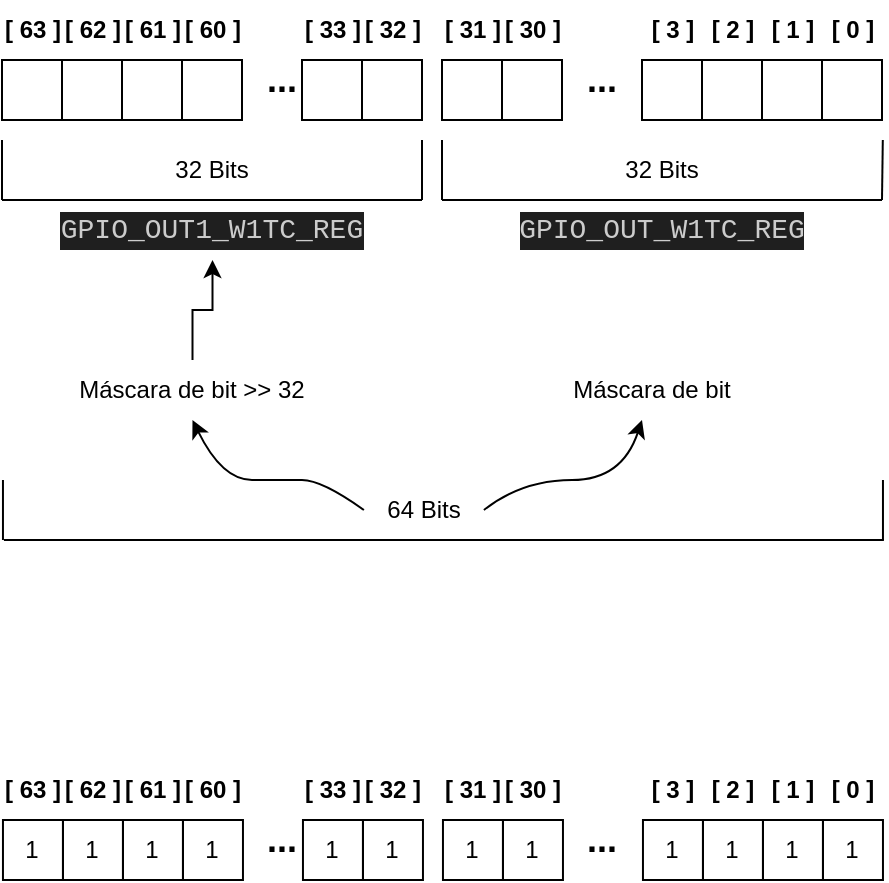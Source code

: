 <mxfile version="24.7.5">
  <diagram name="Página-1" id="Ep8F9bBMKTazCoBFnDx1">
    <mxGraphModel dx="322" dy="143" grid="1" gridSize="10" guides="1" tooltips="1" connect="1" arrows="1" fold="1" page="1" pageScale="1" pageWidth="827" pageHeight="1169" math="0" shadow="0">
      <root>
        <mxCell id="0" />
        <mxCell id="1" parent="0" />
        <mxCell id="Hl11qXCXUWjnZt11IVYD-52" value="" style="rounded=0;whiteSpace=wrap;html=1;shadow=0;strokeColor=default;align=center;verticalAlign=middle;fontFamily=Helvetica;fontSize=12;fontColor=default;fillColor=none;" vertex="1" parent="1">
          <mxGeometry x="360" y="110" width="30" height="30" as="geometry" />
        </mxCell>
        <mxCell id="Hl11qXCXUWjnZt11IVYD-53" value="[ 63 ]" style="text;strokeColor=none;fillColor=none;html=1;fontSize=12;fontStyle=1;verticalAlign=middle;align=center;fontFamily=Helvetica;fontColor=default;" vertex="1" parent="1">
          <mxGeometry x="360" y="80" width="30" height="30" as="geometry" />
        </mxCell>
        <mxCell id="Hl11qXCXUWjnZt11IVYD-54" value="" style="rounded=0;whiteSpace=wrap;html=1;shadow=0;strokeColor=default;align=center;verticalAlign=middle;fontFamily=Helvetica;fontSize=12;fontColor=default;fillColor=none;" vertex="1" parent="1">
          <mxGeometry x="390" y="110" width="30" height="30" as="geometry" />
        </mxCell>
        <mxCell id="Hl11qXCXUWjnZt11IVYD-55" value="[ 62 ]" style="text;strokeColor=none;fillColor=none;html=1;fontSize=12;fontStyle=1;verticalAlign=middle;align=center;fontFamily=Helvetica;fontColor=default;" vertex="1" parent="1">
          <mxGeometry x="390" y="80" width="30" height="30" as="geometry" />
        </mxCell>
        <mxCell id="Hl11qXCXUWjnZt11IVYD-56" value="" style="rounded=0;whiteSpace=wrap;html=1;shadow=0;strokeColor=default;align=center;verticalAlign=middle;fontFamily=Helvetica;fontSize=12;fontColor=default;fillColor=none;" vertex="1" parent="1">
          <mxGeometry x="420" y="110" width="30" height="30" as="geometry" />
        </mxCell>
        <mxCell id="Hl11qXCXUWjnZt11IVYD-57" value="[ 61 ]" style="text;strokeColor=none;fillColor=none;html=1;fontSize=12;fontStyle=1;verticalAlign=middle;align=center;fontFamily=Helvetica;fontColor=default;" vertex="1" parent="1">
          <mxGeometry x="420" y="80" width="30" height="30" as="geometry" />
        </mxCell>
        <mxCell id="Hl11qXCXUWjnZt11IVYD-58" value="" style="rounded=0;whiteSpace=wrap;html=1;shadow=0;strokeColor=default;align=center;verticalAlign=middle;fontFamily=Helvetica;fontSize=12;fontColor=default;fillColor=none;" vertex="1" parent="1">
          <mxGeometry x="450" y="110" width="30" height="30" as="geometry" />
        </mxCell>
        <mxCell id="Hl11qXCXUWjnZt11IVYD-59" value="[ 60 ]" style="text;strokeColor=none;fillColor=none;html=1;fontSize=12;fontStyle=1;verticalAlign=middle;align=center;fontFamily=Helvetica;fontColor=default;" vertex="1" parent="1">
          <mxGeometry x="450" y="80" width="30" height="30" as="geometry" />
        </mxCell>
        <mxCell id="Hl11qXCXUWjnZt11IVYD-60" value="" style="rounded=0;whiteSpace=wrap;html=1;shadow=0;strokeColor=default;align=center;verticalAlign=middle;fontFamily=Helvetica;fontSize=12;fontColor=default;fillColor=none;" vertex="1" parent="1">
          <mxGeometry x="680" y="110" width="30" height="30" as="geometry" />
        </mxCell>
        <mxCell id="Hl11qXCXUWjnZt11IVYD-61" value="[ 3 ]" style="text;strokeColor=none;fillColor=none;html=1;fontSize=12;fontStyle=1;verticalAlign=middle;align=center;fontFamily=Helvetica;fontColor=default;" vertex="1" parent="1">
          <mxGeometry x="680" y="80" width="30" height="30" as="geometry" />
        </mxCell>
        <mxCell id="Hl11qXCXUWjnZt11IVYD-62" value="" style="rounded=0;whiteSpace=wrap;html=1;shadow=0;strokeColor=default;align=center;verticalAlign=middle;fontFamily=Helvetica;fontSize=12;fontColor=default;fillColor=none;" vertex="1" parent="1">
          <mxGeometry x="710" y="110" width="30" height="30" as="geometry" />
        </mxCell>
        <mxCell id="Hl11qXCXUWjnZt11IVYD-63" value="[ 2 ]" style="text;strokeColor=none;fillColor=none;html=1;fontSize=12;fontStyle=1;verticalAlign=middle;align=center;fontFamily=Helvetica;fontColor=default;" vertex="1" parent="1">
          <mxGeometry x="710" y="80" width="30" height="30" as="geometry" />
        </mxCell>
        <mxCell id="Hl11qXCXUWjnZt11IVYD-64" value="" style="rounded=0;whiteSpace=wrap;html=1;shadow=0;strokeColor=default;align=center;verticalAlign=middle;fontFamily=Helvetica;fontSize=12;fontColor=default;fillColor=none;" vertex="1" parent="1">
          <mxGeometry x="740" y="110" width="30" height="30" as="geometry" />
        </mxCell>
        <mxCell id="Hl11qXCXUWjnZt11IVYD-65" value="[ 1 ]" style="text;strokeColor=none;fillColor=none;html=1;fontSize=12;fontStyle=1;verticalAlign=middle;align=center;fontFamily=Helvetica;fontColor=default;" vertex="1" parent="1">
          <mxGeometry x="740" y="80" width="30" height="30" as="geometry" />
        </mxCell>
        <mxCell id="Hl11qXCXUWjnZt11IVYD-66" value="" style="rounded=0;whiteSpace=wrap;html=1;shadow=0;strokeColor=default;align=center;verticalAlign=middle;fontFamily=Helvetica;fontSize=12;fontColor=default;fillColor=none;" vertex="1" parent="1">
          <mxGeometry x="770" y="110" width="30" height="30" as="geometry" />
        </mxCell>
        <mxCell id="Hl11qXCXUWjnZt11IVYD-67" value="[ 0 ]" style="text;strokeColor=none;fillColor=none;html=1;fontSize=12;fontStyle=1;verticalAlign=middle;align=center;fontFamily=Helvetica;fontColor=default;" vertex="1" parent="1">
          <mxGeometry x="770" y="80" width="30" height="30" as="geometry" />
        </mxCell>
        <mxCell id="Hl11qXCXUWjnZt11IVYD-68" value="" style="rounded=0;whiteSpace=wrap;html=1;shadow=0;strokeColor=default;align=center;verticalAlign=middle;fontFamily=Helvetica;fontSize=12;fontColor=default;fillColor=none;" vertex="1" parent="1">
          <mxGeometry x="510" y="110" width="30" height="30" as="geometry" />
        </mxCell>
        <mxCell id="Hl11qXCXUWjnZt11IVYD-69" value="[ 33 ]" style="text;strokeColor=none;fillColor=none;html=1;fontSize=12;fontStyle=1;verticalAlign=middle;align=center;fontFamily=Helvetica;fontColor=default;" vertex="1" parent="1">
          <mxGeometry x="510" y="80" width="30" height="30" as="geometry" />
        </mxCell>
        <mxCell id="Hl11qXCXUWjnZt11IVYD-70" value="" style="rounded=0;whiteSpace=wrap;html=1;shadow=0;strokeColor=default;align=center;verticalAlign=middle;fontFamily=Helvetica;fontSize=12;fontColor=default;fillColor=none;" vertex="1" parent="1">
          <mxGeometry x="540" y="110" width="30" height="30" as="geometry" />
        </mxCell>
        <mxCell id="Hl11qXCXUWjnZt11IVYD-71" value="[ 32 ]" style="text;strokeColor=none;fillColor=none;html=1;fontSize=12;fontStyle=1;verticalAlign=middle;align=center;fontFamily=Helvetica;fontColor=default;" vertex="1" parent="1">
          <mxGeometry x="540" y="80" width="30" height="30" as="geometry" />
        </mxCell>
        <mxCell id="Hl11qXCXUWjnZt11IVYD-72" value="" style="rounded=0;whiteSpace=wrap;html=1;shadow=0;strokeColor=default;align=center;verticalAlign=middle;fontFamily=Helvetica;fontSize=12;fontColor=default;fillColor=none;" vertex="1" parent="1">
          <mxGeometry x="580" y="110" width="30" height="30" as="geometry" />
        </mxCell>
        <mxCell id="Hl11qXCXUWjnZt11IVYD-73" value="[ 31 ]" style="text;strokeColor=none;fillColor=none;html=1;fontSize=12;fontStyle=1;verticalAlign=middle;align=center;fontFamily=Helvetica;fontColor=default;" vertex="1" parent="1">
          <mxGeometry x="580" y="80" width="30" height="30" as="geometry" />
        </mxCell>
        <mxCell id="Hl11qXCXUWjnZt11IVYD-74" value="" style="rounded=0;whiteSpace=wrap;html=1;shadow=0;strokeColor=default;align=center;verticalAlign=middle;fontFamily=Helvetica;fontSize=12;fontColor=default;fillColor=none;" vertex="1" parent="1">
          <mxGeometry x="610" y="110" width="30" height="30" as="geometry" />
        </mxCell>
        <mxCell id="Hl11qXCXUWjnZt11IVYD-75" value="[ 30 ]" style="text;strokeColor=none;fillColor=none;html=1;fontSize=12;fontStyle=1;verticalAlign=middle;align=center;fontFamily=Helvetica;fontColor=default;" vertex="1" parent="1">
          <mxGeometry x="610" y="80" width="30" height="30" as="geometry" />
        </mxCell>
        <mxCell id="Hl11qXCXUWjnZt11IVYD-76" value="&lt;b&gt;&lt;font style=&quot;font-size: 18px;&quot;&gt;...&lt;/font&gt;&lt;/b&gt;" style="text;html=1;align=center;verticalAlign=middle;whiteSpace=wrap;rounded=0;fontFamily=Helvetica;fontSize=12;fontColor=default;" vertex="1" parent="1">
          <mxGeometry x="480" y="110" width="40" height="20" as="geometry" />
        </mxCell>
        <mxCell id="Hl11qXCXUWjnZt11IVYD-77" value="&lt;b&gt;&lt;font style=&quot;font-size: 18px;&quot;&gt;...&lt;/font&gt;&lt;/b&gt;" style="text;html=1;align=center;verticalAlign=middle;whiteSpace=wrap;rounded=0;fontFamily=Helvetica;fontSize=12;fontColor=default;" vertex="1" parent="1">
          <mxGeometry x="640" y="110" width="40" height="20" as="geometry" />
        </mxCell>
        <mxCell id="Hl11qXCXUWjnZt11IVYD-78" value="" style="endArrow=none;html=1;rounded=0;fontFamily=Helvetica;fontSize=12;fontColor=default;" edge="1" parent="1">
          <mxGeometry width="50" height="50" relative="1" as="geometry">
            <mxPoint x="360" y="180" as="sourcePoint" />
            <mxPoint x="360" y="150" as="targetPoint" />
          </mxGeometry>
        </mxCell>
        <mxCell id="Hl11qXCXUWjnZt11IVYD-79" value="" style="endArrow=none;html=1;rounded=0;fontFamily=Helvetica;fontSize=12;fontColor=default;" edge="1" parent="1">
          <mxGeometry width="50" height="50" relative="1" as="geometry">
            <mxPoint x="800" y="180" as="sourcePoint" />
            <mxPoint x="800" y="150" as="targetPoint" />
            <Array as="points">
              <mxPoint x="800.4" y="150" />
            </Array>
          </mxGeometry>
        </mxCell>
        <mxCell id="Hl11qXCXUWjnZt11IVYD-80" value="" style="endArrow=none;html=1;rounded=0;fontFamily=Helvetica;fontSize=12;fontColor=default;" edge="1" parent="1">
          <mxGeometry width="50" height="50" relative="1" as="geometry">
            <mxPoint x="360" y="180" as="sourcePoint" />
            <mxPoint x="570" y="180" as="targetPoint" />
          </mxGeometry>
        </mxCell>
        <mxCell id="Hl11qXCXUWjnZt11IVYD-81" value="" style="endArrow=none;html=1;rounded=0;fontFamily=Helvetica;fontSize=12;fontColor=default;" edge="1" parent="1">
          <mxGeometry width="50" height="50" relative="1" as="geometry">
            <mxPoint x="580" y="180" as="sourcePoint" />
            <mxPoint x="580" y="150" as="targetPoint" />
          </mxGeometry>
        </mxCell>
        <mxCell id="Hl11qXCXUWjnZt11IVYD-82" value="" style="endArrow=none;html=1;rounded=0;fontFamily=Helvetica;fontSize=12;fontColor=default;" edge="1" parent="1">
          <mxGeometry width="50" height="50" relative="1" as="geometry">
            <mxPoint x="570" y="180" as="sourcePoint" />
            <mxPoint x="570" y="150" as="targetPoint" />
          </mxGeometry>
        </mxCell>
        <mxCell id="Hl11qXCXUWjnZt11IVYD-83" value="" style="endArrow=none;html=1;rounded=0;fontFamily=Helvetica;fontSize=12;fontColor=default;" edge="1" parent="1">
          <mxGeometry width="50" height="50" relative="1" as="geometry">
            <mxPoint x="580" y="180" as="sourcePoint" />
            <mxPoint x="800" y="180" as="targetPoint" />
          </mxGeometry>
        </mxCell>
        <mxCell id="Hl11qXCXUWjnZt11IVYD-84" value="" style="endArrow=none;html=1;rounded=0;fontFamily=Helvetica;fontSize=12;fontColor=default;" edge="1" parent="1">
          <mxGeometry width="50" height="50" relative="1" as="geometry">
            <mxPoint x="360.48" y="350" as="sourcePoint" />
            <mxPoint x="360.48" y="320" as="targetPoint" />
          </mxGeometry>
        </mxCell>
        <mxCell id="Hl11qXCXUWjnZt11IVYD-85" value="" style="endArrow=none;html=1;rounded=0;fontFamily=Helvetica;fontSize=12;fontColor=default;" edge="1" parent="1">
          <mxGeometry width="50" height="50" relative="1" as="geometry">
            <mxPoint x="800.48" y="350" as="sourcePoint" />
            <mxPoint x="800.48" y="320" as="targetPoint" />
          </mxGeometry>
        </mxCell>
        <mxCell id="Hl11qXCXUWjnZt11IVYD-86" value="" style="endArrow=none;html=1;rounded=0;fontFamily=Helvetica;fontSize=12;fontColor=default;" edge="1" parent="1">
          <mxGeometry width="50" height="50" relative="1" as="geometry">
            <mxPoint x="360.96" y="350" as="sourcePoint" />
            <mxPoint x="800.96" y="350" as="targetPoint" />
          </mxGeometry>
        </mxCell>
        <mxCell id="Hl11qXCXUWjnZt11IVYD-87" value="32 Bits" style="text;html=1;align=center;verticalAlign=middle;whiteSpace=wrap;rounded=0;fontFamily=Helvetica;fontSize=12;fontColor=default;" vertex="1" parent="1">
          <mxGeometry x="435" y="150" width="60" height="30" as="geometry" />
        </mxCell>
        <mxCell id="Hl11qXCXUWjnZt11IVYD-88" value="32 Bits" style="text;html=1;align=center;verticalAlign=middle;whiteSpace=wrap;rounded=0;fontFamily=Helvetica;fontSize=12;fontColor=default;" vertex="1" parent="1">
          <mxGeometry x="660" y="150" width="60" height="30" as="geometry" />
        </mxCell>
        <mxCell id="Hl11qXCXUWjnZt11IVYD-89" value="64 Bits" style="text;html=1;align=center;verticalAlign=middle;whiteSpace=wrap;rounded=0;fontFamily=Helvetica;fontSize=12;fontColor=default;" vertex="1" parent="1">
          <mxGeometry x="540.96" y="320" width="60" height="30" as="geometry" />
        </mxCell>
        <mxCell id="Hl11qXCXUWjnZt11IVYD-102" value="1" style="rounded=0;whiteSpace=wrap;html=1;shadow=0;strokeColor=default;align=center;verticalAlign=middle;fontFamily=Helvetica;fontSize=12;fontColor=default;fillColor=none;" vertex="1" parent="1">
          <mxGeometry x="360.48" y="490" width="30" height="30" as="geometry" />
        </mxCell>
        <mxCell id="Hl11qXCXUWjnZt11IVYD-103" value="[ 63 ]" style="text;strokeColor=none;fillColor=none;html=1;fontSize=12;fontStyle=1;verticalAlign=middle;align=center;fontFamily=Helvetica;fontColor=default;" vertex="1" parent="1">
          <mxGeometry x="360.48" y="460" width="30" height="30" as="geometry" />
        </mxCell>
        <mxCell id="Hl11qXCXUWjnZt11IVYD-104" value="1" style="rounded=0;whiteSpace=wrap;html=1;shadow=0;strokeColor=default;align=center;verticalAlign=middle;fontFamily=Helvetica;fontSize=12;fontColor=default;fillColor=none;" vertex="1" parent="1">
          <mxGeometry x="390.48" y="490" width="30" height="30" as="geometry" />
        </mxCell>
        <mxCell id="Hl11qXCXUWjnZt11IVYD-105" value="[ 62 ]" style="text;strokeColor=none;fillColor=none;html=1;fontSize=12;fontStyle=1;verticalAlign=middle;align=center;fontFamily=Helvetica;fontColor=default;" vertex="1" parent="1">
          <mxGeometry x="390.48" y="460" width="30" height="30" as="geometry" />
        </mxCell>
        <mxCell id="Hl11qXCXUWjnZt11IVYD-106" value="1" style="rounded=0;whiteSpace=wrap;html=1;shadow=0;strokeColor=default;align=center;verticalAlign=middle;fontFamily=Helvetica;fontSize=12;fontColor=default;fillColor=none;" vertex="1" parent="1">
          <mxGeometry x="420.48" y="490" width="30" height="30" as="geometry" />
        </mxCell>
        <mxCell id="Hl11qXCXUWjnZt11IVYD-107" value="[ 61 ]" style="text;strokeColor=none;fillColor=none;html=1;fontSize=12;fontStyle=1;verticalAlign=middle;align=center;fontFamily=Helvetica;fontColor=default;" vertex="1" parent="1">
          <mxGeometry x="420.48" y="460" width="30" height="30" as="geometry" />
        </mxCell>
        <mxCell id="Hl11qXCXUWjnZt11IVYD-108" value="1" style="rounded=0;whiteSpace=wrap;html=1;shadow=0;strokeColor=default;align=center;verticalAlign=middle;fontFamily=Helvetica;fontSize=12;fontColor=default;fillColor=none;" vertex="1" parent="1">
          <mxGeometry x="450.48" y="490" width="30" height="30" as="geometry" />
        </mxCell>
        <mxCell id="Hl11qXCXUWjnZt11IVYD-109" value="[ 60 ]" style="text;strokeColor=none;fillColor=none;html=1;fontSize=12;fontStyle=1;verticalAlign=middle;align=center;fontFamily=Helvetica;fontColor=default;" vertex="1" parent="1">
          <mxGeometry x="450.48" y="460" width="30" height="30" as="geometry" />
        </mxCell>
        <mxCell id="Hl11qXCXUWjnZt11IVYD-110" value="1" style="rounded=0;whiteSpace=wrap;html=1;shadow=0;strokeColor=default;align=center;verticalAlign=middle;fontFamily=Helvetica;fontSize=12;fontColor=default;fillColor=none;" vertex="1" parent="1">
          <mxGeometry x="680.48" y="490" width="30" height="30" as="geometry" />
        </mxCell>
        <mxCell id="Hl11qXCXUWjnZt11IVYD-111" value="[ 3 ]" style="text;strokeColor=none;fillColor=none;html=1;fontSize=12;fontStyle=1;verticalAlign=middle;align=center;fontFamily=Helvetica;fontColor=default;" vertex="1" parent="1">
          <mxGeometry x="680.48" y="460" width="30" height="30" as="geometry" />
        </mxCell>
        <mxCell id="Hl11qXCXUWjnZt11IVYD-112" value="1" style="rounded=0;whiteSpace=wrap;html=1;shadow=0;strokeColor=default;align=center;verticalAlign=middle;fontFamily=Helvetica;fontSize=12;fontColor=default;fillColor=none;" vertex="1" parent="1">
          <mxGeometry x="710.48" y="490" width="30" height="30" as="geometry" />
        </mxCell>
        <mxCell id="Hl11qXCXUWjnZt11IVYD-113" value="[ 2 ]" style="text;strokeColor=none;fillColor=none;html=1;fontSize=12;fontStyle=1;verticalAlign=middle;align=center;fontFamily=Helvetica;fontColor=default;" vertex="1" parent="1">
          <mxGeometry x="710.48" y="460" width="30" height="30" as="geometry" />
        </mxCell>
        <mxCell id="Hl11qXCXUWjnZt11IVYD-114" value="1" style="rounded=0;whiteSpace=wrap;html=1;shadow=0;strokeColor=default;align=center;verticalAlign=middle;fontFamily=Helvetica;fontSize=12;fontColor=default;fillColor=none;" vertex="1" parent="1">
          <mxGeometry x="740.48" y="490" width="30" height="30" as="geometry" />
        </mxCell>
        <mxCell id="Hl11qXCXUWjnZt11IVYD-115" value="[ 1 ]" style="text;strokeColor=none;fillColor=none;html=1;fontSize=12;fontStyle=1;verticalAlign=middle;align=center;fontFamily=Helvetica;fontColor=default;" vertex="1" parent="1">
          <mxGeometry x="740.48" y="460" width="30" height="30" as="geometry" />
        </mxCell>
        <mxCell id="Hl11qXCXUWjnZt11IVYD-116" value="1" style="rounded=0;whiteSpace=wrap;html=1;shadow=0;strokeColor=default;align=center;verticalAlign=middle;fontFamily=Helvetica;fontSize=12;fontColor=default;fillColor=none;" vertex="1" parent="1">
          <mxGeometry x="770.48" y="490" width="30" height="30" as="geometry" />
        </mxCell>
        <mxCell id="Hl11qXCXUWjnZt11IVYD-117" value="[ 0 ]" style="text;strokeColor=none;fillColor=none;html=1;fontSize=12;fontStyle=1;verticalAlign=middle;align=center;fontFamily=Helvetica;fontColor=default;" vertex="1" parent="1">
          <mxGeometry x="770.48" y="460" width="30" height="30" as="geometry" />
        </mxCell>
        <mxCell id="Hl11qXCXUWjnZt11IVYD-118" value="1" style="rounded=0;whiteSpace=wrap;html=1;shadow=0;strokeColor=default;align=center;verticalAlign=middle;fontFamily=Helvetica;fontSize=12;fontColor=default;fillColor=none;" vertex="1" parent="1">
          <mxGeometry x="510.48" y="490" width="30" height="30" as="geometry" />
        </mxCell>
        <mxCell id="Hl11qXCXUWjnZt11IVYD-119" value="[ 33 ]" style="text;strokeColor=none;fillColor=none;html=1;fontSize=12;fontStyle=1;verticalAlign=middle;align=center;fontFamily=Helvetica;fontColor=default;" vertex="1" parent="1">
          <mxGeometry x="510.48" y="460" width="30" height="30" as="geometry" />
        </mxCell>
        <mxCell id="Hl11qXCXUWjnZt11IVYD-120" value="1" style="rounded=0;whiteSpace=wrap;html=1;shadow=0;strokeColor=default;align=center;verticalAlign=middle;fontFamily=Helvetica;fontSize=12;fontColor=default;fillColor=none;" vertex="1" parent="1">
          <mxGeometry x="540.48" y="490" width="30" height="30" as="geometry" />
        </mxCell>
        <mxCell id="Hl11qXCXUWjnZt11IVYD-121" value="[ 32 ]" style="text;strokeColor=none;fillColor=none;html=1;fontSize=12;fontStyle=1;verticalAlign=middle;align=center;fontFamily=Helvetica;fontColor=default;" vertex="1" parent="1">
          <mxGeometry x="540.48" y="460" width="30" height="30" as="geometry" />
        </mxCell>
        <mxCell id="Hl11qXCXUWjnZt11IVYD-122" value="1" style="rounded=0;whiteSpace=wrap;html=1;shadow=0;strokeColor=default;align=center;verticalAlign=middle;fontFamily=Helvetica;fontSize=12;fontColor=default;fillColor=none;" vertex="1" parent="1">
          <mxGeometry x="580.48" y="490" width="30" height="30" as="geometry" />
        </mxCell>
        <mxCell id="Hl11qXCXUWjnZt11IVYD-123" value="[ 31 ]" style="text;strokeColor=none;fillColor=none;html=1;fontSize=12;fontStyle=1;verticalAlign=middle;align=center;fontFamily=Helvetica;fontColor=default;" vertex="1" parent="1">
          <mxGeometry x="580.48" y="460" width="30" height="30" as="geometry" />
        </mxCell>
        <mxCell id="Hl11qXCXUWjnZt11IVYD-124" value="1" style="rounded=0;whiteSpace=wrap;html=1;shadow=0;strokeColor=default;align=center;verticalAlign=middle;fontFamily=Helvetica;fontSize=12;fontColor=default;fillColor=none;" vertex="1" parent="1">
          <mxGeometry x="610.48" y="490" width="30" height="30" as="geometry" />
        </mxCell>
        <mxCell id="Hl11qXCXUWjnZt11IVYD-125" value="[ 30 ]" style="text;strokeColor=none;fillColor=none;html=1;fontSize=12;fontStyle=1;verticalAlign=middle;align=center;fontFamily=Helvetica;fontColor=default;" vertex="1" parent="1">
          <mxGeometry x="610.48" y="460" width="30" height="30" as="geometry" />
        </mxCell>
        <mxCell id="Hl11qXCXUWjnZt11IVYD-126" value="&lt;b&gt;&lt;font style=&quot;font-size: 18px;&quot;&gt;...&lt;/font&gt;&lt;/b&gt;" style="text;html=1;align=center;verticalAlign=middle;whiteSpace=wrap;rounded=0;fontFamily=Helvetica;fontSize=12;fontColor=default;" vertex="1" parent="1">
          <mxGeometry x="480.48" y="490" width="40" height="20" as="geometry" />
        </mxCell>
        <mxCell id="Hl11qXCXUWjnZt11IVYD-127" value="&lt;b&gt;&lt;font style=&quot;font-size: 18px;&quot;&gt;...&lt;/font&gt;&lt;/b&gt;" style="text;html=1;align=center;verticalAlign=middle;whiteSpace=wrap;rounded=0;fontFamily=Helvetica;fontSize=12;fontColor=default;" vertex="1" parent="1">
          <mxGeometry x="640.48" y="490" width="40" height="20" as="geometry" />
        </mxCell>
        <mxCell id="Hl11qXCXUWjnZt11IVYD-129" value="&lt;div style=&quot;color: rgb(204, 204, 204); background-color: rgb(31, 31, 31); font-family: Consolas, &amp;quot;Courier New&amp;quot;, monospace; font-size: 14px; line-height: 19px; white-space: pre;&quot;&gt;GPIO_OUT_W1TC_REG&lt;/div&gt;" style="text;html=1;align=center;verticalAlign=middle;whiteSpace=wrap;rounded=0;fontFamily=Helvetica;fontSize=12;fontColor=default;" vertex="1" parent="1">
          <mxGeometry x="580" y="180" width="220" height="30" as="geometry" />
        </mxCell>
        <mxCell id="Hl11qXCXUWjnZt11IVYD-130" value="&lt;div style=&quot;color: rgb(204, 204, 204); background-color: rgb(31, 31, 31); font-family: Consolas, &amp;quot;Courier New&amp;quot;, monospace; font-size: 14px; line-height: 19px; white-space: pre;&quot;&gt;GPIO_OUT1_W1TC_REG&lt;/div&gt;" style="text;html=1;align=center;verticalAlign=middle;whiteSpace=wrap;rounded=0;fontFamily=Helvetica;fontSize=12;fontColor=default;" vertex="1" parent="1">
          <mxGeometry x="360.48" y="180" width="209.52" height="30" as="geometry" />
        </mxCell>
        <mxCell id="Hl11qXCXUWjnZt11IVYD-134" value="" style="edgeStyle=orthogonalEdgeStyle;rounded=0;orthogonalLoop=1;jettySize=auto;html=1;fontFamily=Helvetica;fontSize=12;fontColor=default;" edge="1" parent="1" source="Hl11qXCXUWjnZt11IVYD-132" target="Hl11qXCXUWjnZt11IVYD-130">
          <mxGeometry relative="1" as="geometry" />
        </mxCell>
        <mxCell id="Hl11qXCXUWjnZt11IVYD-132" value="Máscara de bit &amp;gt;&amp;gt; 32" style="text;html=1;align=center;verticalAlign=middle;whiteSpace=wrap;rounded=0;fontFamily=Helvetica;fontSize=12;fontColor=default;" vertex="1" parent="1">
          <mxGeometry x="390.48" y="260" width="129.52" height="30" as="geometry" />
        </mxCell>
        <mxCell id="Hl11qXCXUWjnZt11IVYD-133" value="" style="curved=1;endArrow=classic;html=1;rounded=0;fontFamily=Helvetica;fontSize=12;fontColor=default;exitX=0;exitY=0.5;exitDx=0;exitDy=0;entryX=0.5;entryY=1;entryDx=0;entryDy=0;" edge="1" parent="1" source="Hl11qXCXUWjnZt11IVYD-89" target="Hl11qXCXUWjnZt11IVYD-132">
          <mxGeometry width="50" height="50" relative="1" as="geometry">
            <mxPoint x="650" y="270" as="sourcePoint" />
            <mxPoint x="700" y="220" as="targetPoint" />
            <Array as="points">
              <mxPoint x="520" y="320" />
              <mxPoint x="500" y="320" />
              <mxPoint x="470" y="320" />
            </Array>
          </mxGeometry>
        </mxCell>
        <mxCell id="Hl11qXCXUWjnZt11IVYD-135" value="Máscara de bit" style="text;html=1;align=center;verticalAlign=middle;whiteSpace=wrap;rounded=0;fontFamily=Helvetica;fontSize=12;fontColor=default;" vertex="1" parent="1">
          <mxGeometry x="620" y="260" width="129.52" height="30" as="geometry" />
        </mxCell>
        <mxCell id="Hl11qXCXUWjnZt11IVYD-136" value="" style="curved=1;endArrow=classic;html=1;rounded=0;fontFamily=Helvetica;fontSize=12;fontColor=default;exitX=1;exitY=0.5;exitDx=0;exitDy=0;entryX=0.5;entryY=1;entryDx=0;entryDy=0;" edge="1" parent="1" source="Hl11qXCXUWjnZt11IVYD-89">
          <mxGeometry width="50" height="50" relative="1" as="geometry">
            <mxPoint x="766" y="335" as="sourcePoint" />
            <mxPoint x="680" y="290" as="targetPoint" />
            <Array as="points">
              <mxPoint x="620" y="320" />
              <mxPoint x="670" y="320" />
            </Array>
          </mxGeometry>
        </mxCell>
      </root>
    </mxGraphModel>
  </diagram>
</mxfile>
